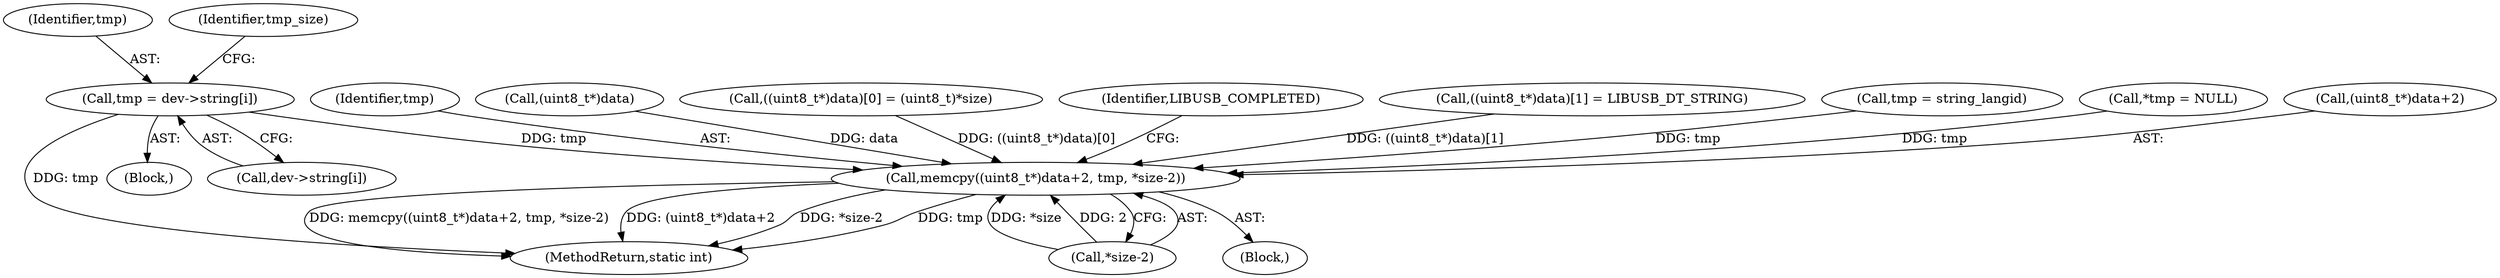 digraph "1_Chrome_ac149a8d4371c0e01e0934fdd57b09e86f96b5b9_6@array" {
"1000168" [label="(Call,tmp = dev->string[i])"];
"1000229" [label="(Call,memcpy((uint8_t*)data+2, tmp, *size-2))"];
"1000169" [label="(Identifier,tmp)"];
"1000242" [label="(MethodReturn,static int)"];
"1000222" [label="(Call,((uint8_t*)data)[1] = LIBUSB_DT_STRING)"];
"1000236" [label="(Call,*size-2)"];
"1000176" [label="(Identifier,tmp_size)"];
"1000138" [label="(Call,tmp = string_langid)"];
"1000170" [label="(Call,dev->string[i])"];
"1000167" [label="(Block,)"];
"1000229" [label="(Call,memcpy((uint8_t*)data+2, tmp, *size-2))"];
"1000109" [label="(Call,*tmp = NULL)"];
"1000230" [label="(Call,(uint8_t*)data+2)"];
"1000168" [label="(Call,tmp = dev->string[i])"];
"1000235" [label="(Identifier,tmp)"];
"1000231" [label="(Call,(uint8_t*)data)"];
"1000107" [label="(Block,)"];
"1000212" [label="(Call,((uint8_t*)data)[0] = (uint8_t)*size)"];
"1000241" [label="(Identifier,LIBUSB_COMPLETED)"];
"1000168" -> "1000167"  [label="AST: "];
"1000168" -> "1000170"  [label="CFG: "];
"1000169" -> "1000168"  [label="AST: "];
"1000170" -> "1000168"  [label="AST: "];
"1000176" -> "1000168"  [label="CFG: "];
"1000168" -> "1000242"  [label="DDG: tmp"];
"1000168" -> "1000229"  [label="DDG: tmp"];
"1000229" -> "1000107"  [label="AST: "];
"1000229" -> "1000236"  [label="CFG: "];
"1000230" -> "1000229"  [label="AST: "];
"1000235" -> "1000229"  [label="AST: "];
"1000236" -> "1000229"  [label="AST: "];
"1000241" -> "1000229"  [label="CFG: "];
"1000229" -> "1000242"  [label="DDG: *size-2"];
"1000229" -> "1000242"  [label="DDG: tmp"];
"1000229" -> "1000242"  [label="DDG: memcpy((uint8_t*)data+2, tmp, *size-2)"];
"1000229" -> "1000242"  [label="DDG: (uint8_t*)data+2"];
"1000222" -> "1000229"  [label="DDG: ((uint8_t*)data)[1]"];
"1000212" -> "1000229"  [label="DDG: ((uint8_t*)data)[0]"];
"1000231" -> "1000229"  [label="DDG: data"];
"1000138" -> "1000229"  [label="DDG: tmp"];
"1000109" -> "1000229"  [label="DDG: tmp"];
"1000236" -> "1000229"  [label="DDG: *size"];
"1000236" -> "1000229"  [label="DDG: 2"];
}
